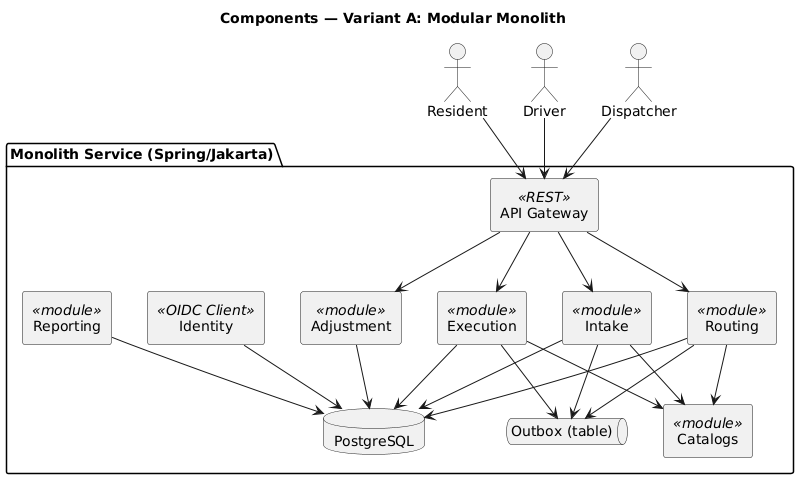 @startuml
title Components — Variant A: Modular Monolith
skinparam componentStyle rectangle
skinparam defaultFontName "DejaVu Sans"

actor Resident
actor Driver
actor Dispatcher

package "Monolith Service (Spring/Jakarta)" {
  [API Gateway] <<REST>>
  [Intake] <<module>>
  [Routing] <<module>>
  [Execution] <<module>>
  [Adjustment] <<module>>
  [Catalogs] <<module>>
  [Identity] <<OIDC Client>>
  [Reporting] <<module>>
  database "PostgreSQL" as PG
  queue "Outbox (table)" as OUTBOX
}

Resident --> [API Gateway]
Driver --> [API Gateway]
Dispatcher --> [API Gateway]

[API Gateway] --> [Intake]
[API Gateway] --> [Routing]
[API Gateway] --> [Execution]
[API Gateway] --> [Adjustment]
[Intake] --> [Catalogs]
[Routing] --> [Catalogs]
[Execution] --> [Catalogs]

[Intake] --> PG
[Routing] --> PG
[Execution] --> PG
[Adjustment] --> PG
[Reporting] --> PG
[Identity] --> PG
[Intake] --> OUTBOX
[Routing] --> OUTBOX
[Execution] --> OUTBOX
@enduml
